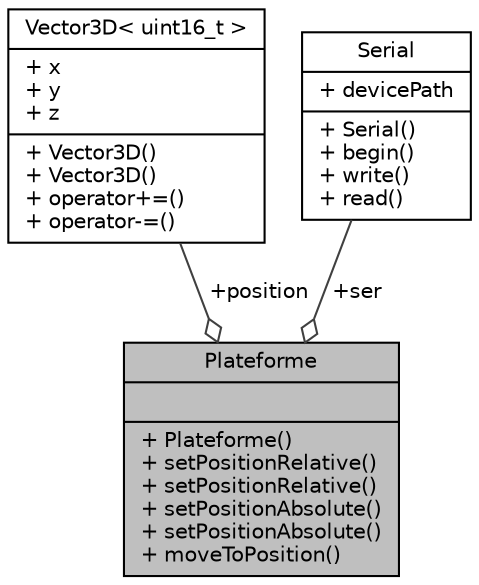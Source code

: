 digraph "Plateforme"
{
 // INTERACTIVE_SVG=YES
 // LATEX_PDF_SIZE
  edge [fontname="Helvetica",fontsize="10",labelfontname="Helvetica",labelfontsize="10"];
  node [fontname="Helvetica",fontsize="10",shape=record];
  Node1 [label="{Plateforme\n||+ Plateforme()\l+ setPositionRelative()\l+ setPositionRelative()\l+ setPositionAbsolute()\l+ setPositionAbsolute()\l+ moveToPosition()\l}",height=0.2,width=0.4,color="black", fillcolor="grey75", style="filled", fontcolor="black",tooltip="Class qui représente la plateforme et permet de la bouger physiquement."];
  Node2 -> Node1 [color="grey25",fontsize="10",style="solid",label=" +position" ,arrowhead="odiamond",fontname="Helvetica"];
  Node2 [label="{Vector3D\< uint16_t \>\n|+ x\l+ y\l+ z\l|+ Vector3D()\l+ Vector3D()\l+ operator+=()\l+ operator-=()\l}",height=0.2,width=0.4,color="black", fillcolor="white", style="filled",URL="$classVector3D.xhtml",tooltip=" "];
  Node3 -> Node1 [color="grey25",fontsize="10",style="solid",label=" +ser" ,arrowhead="odiamond",fontname="Helvetica"];
  Node3 [label="{Serial\n|+ devicePath\l|+ Serial()\l+ begin()\l+ write()\l+ read()\l}",height=0.2,width=0.4,color="black", fillcolor="white", style="filled",URL="$classSerial.xhtml",tooltip="Classe qui permet de communiquer sériellement entre autre pour communiquer avec le DAC 16bits AnalogD..."];
}
